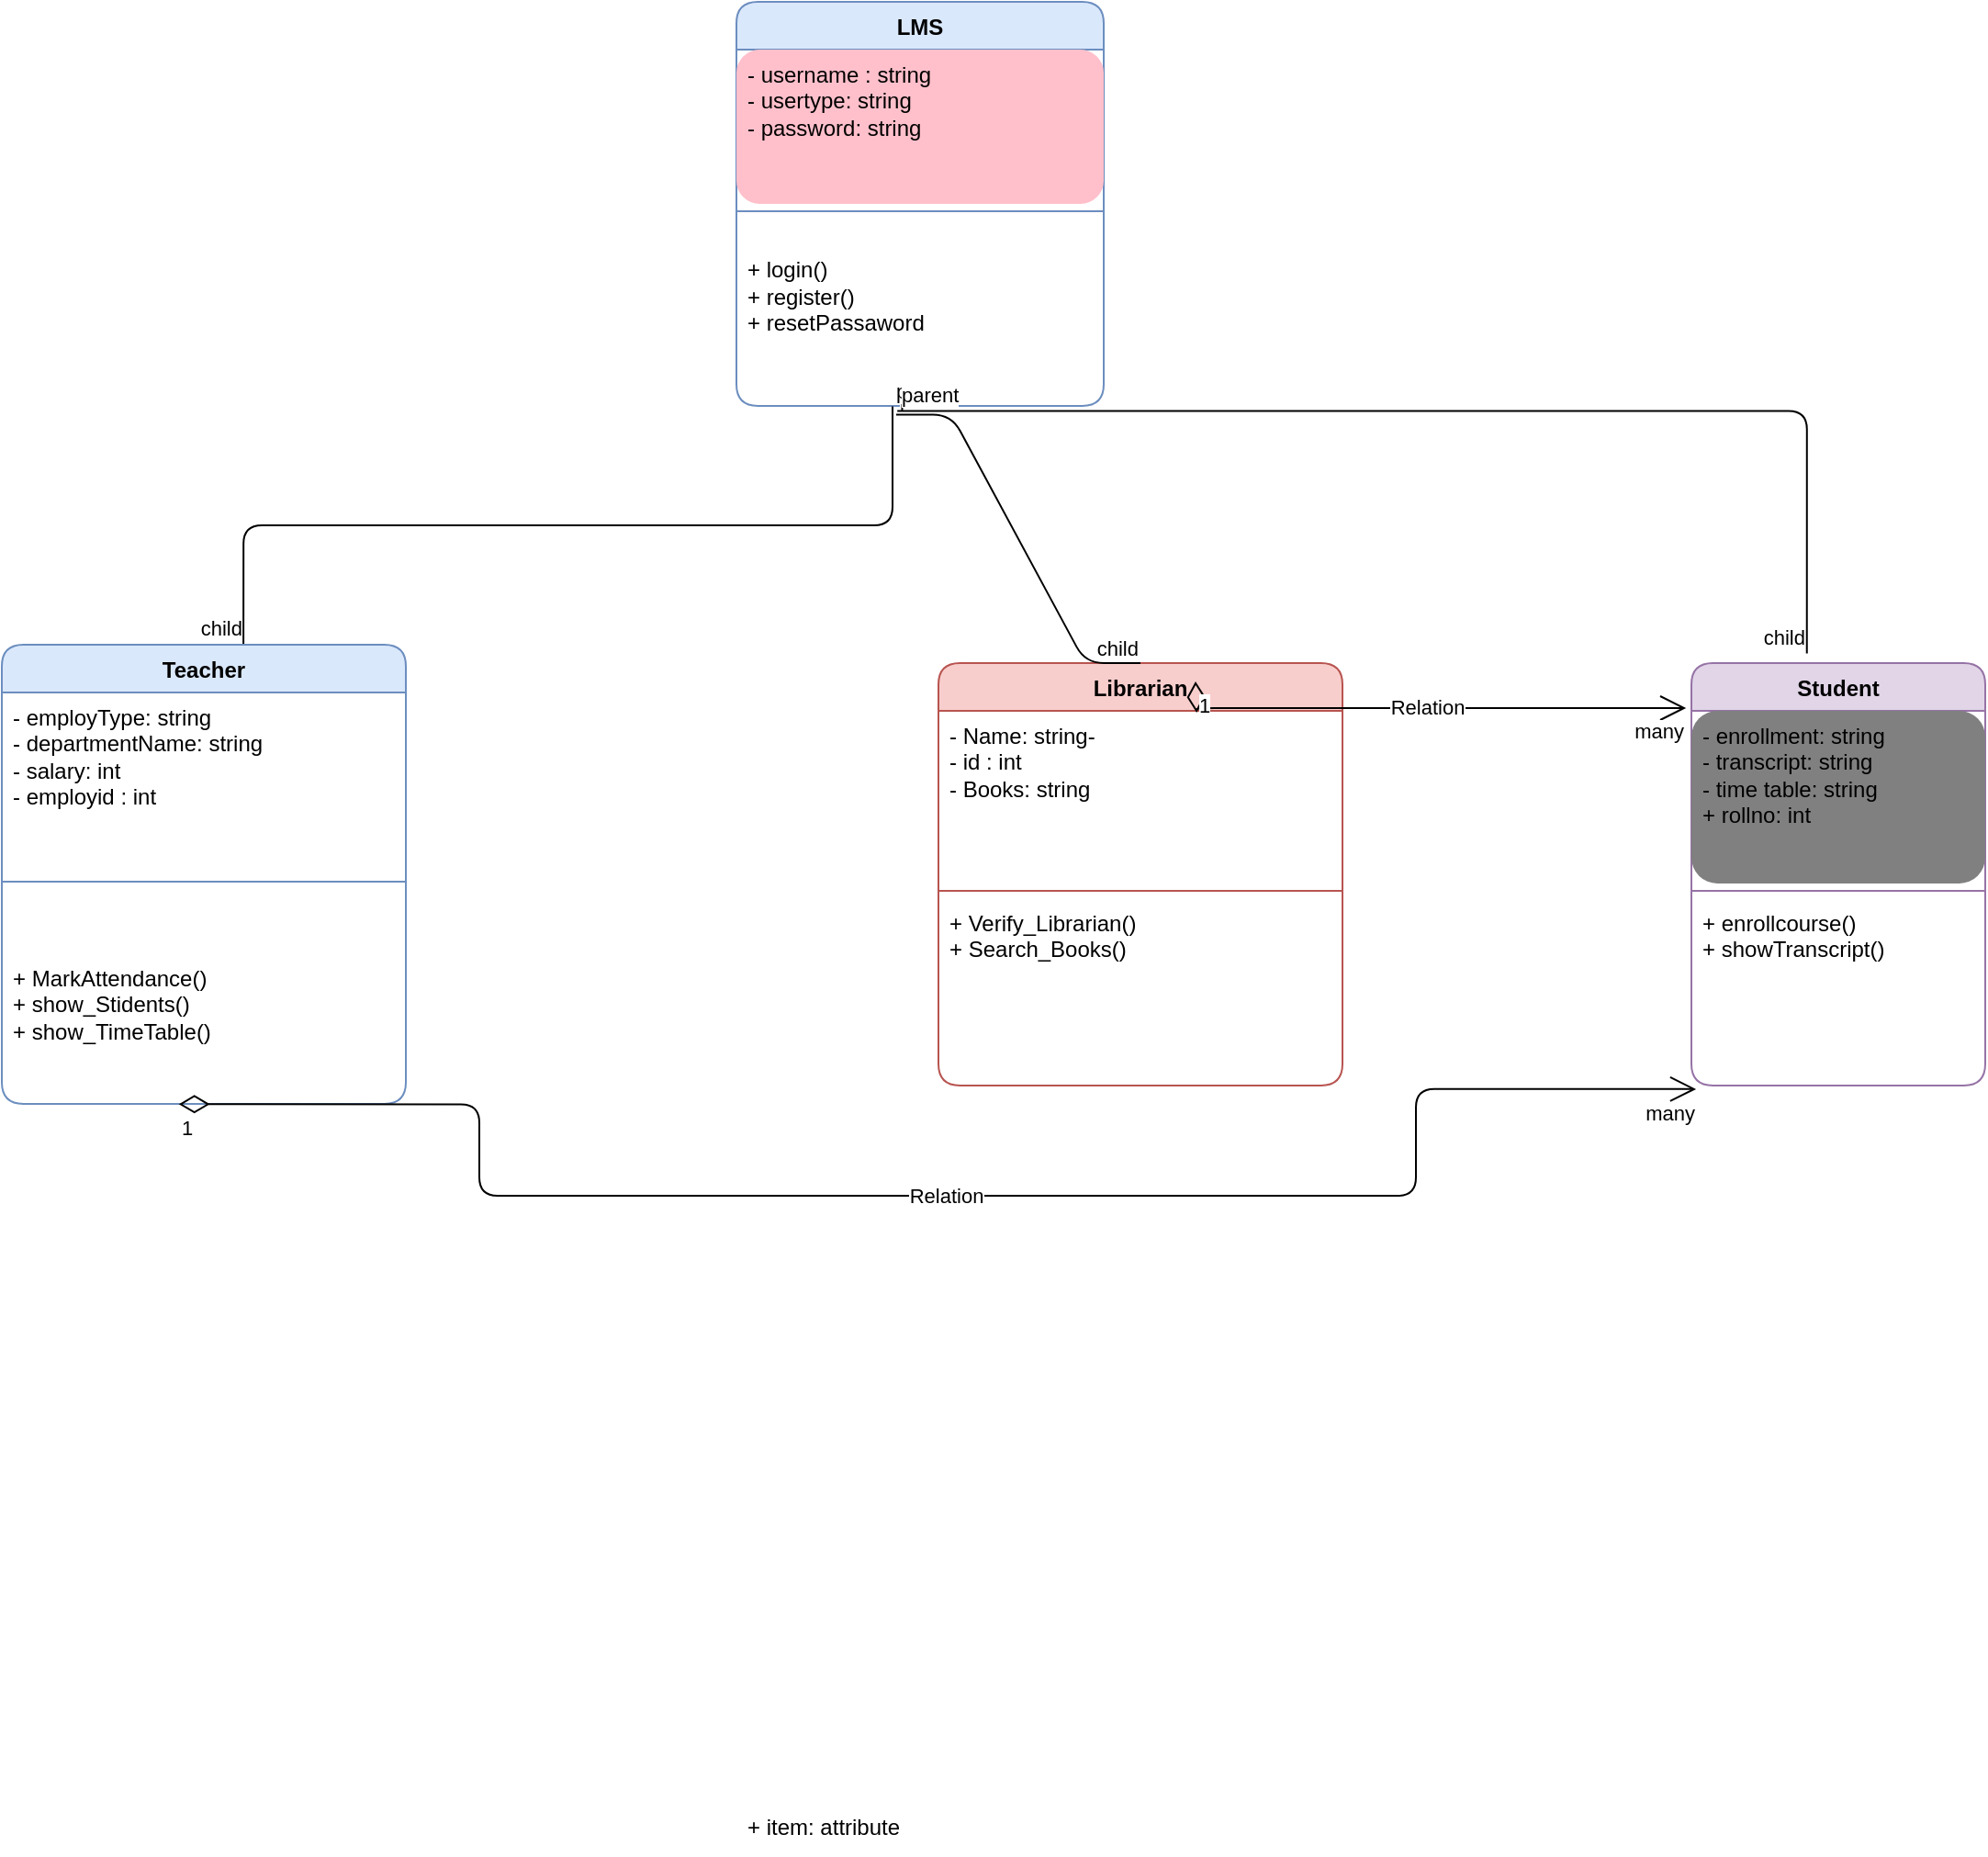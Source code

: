 <mxfile version="24.0.0" type="github">
  <diagram name="Page-1" id="w5yzDewN5VMTV_sw--1R">
    <mxGraphModel dx="2077" dy="667" grid="1" gridSize="10" guides="1" tooltips="1" connect="1" arrows="1" fold="1" page="1" pageScale="1" pageWidth="850" pageHeight="1100" background="#ffffff" math="0" shadow="0">
      <root>
        <mxCell id="0" />
        <mxCell id="1" parent="0" />
        <mxCell id="mcat0mCjyAcy-pCtZvBm-1" value="LMS" style="swimlane;fontStyle=1;align=center;verticalAlign=top;childLayout=stackLayout;horizontal=1;startSize=26;horizontalStack=0;resizeParent=1;resizeParentMax=0;resizeLast=0;collapsible=1;marginBottom=0;whiteSpace=wrap;html=1;fillColor=#dae8fc;strokeColor=#6c8ebf;rounded=1;" vertex="1" parent="1">
          <mxGeometry x="180" y="10" width="200" height="220" as="geometry" />
        </mxCell>
        <mxCell id="mcat0mCjyAcy-pCtZvBm-2" value="&lt;div&gt;- username : string&lt;/div&gt;&lt;div&gt;&lt;span style=&quot;background-color: initial;&quot;&gt;- usertype: string&lt;/span&gt;&lt;/div&gt;&lt;div&gt;&lt;span style=&quot;background-color: initial;&quot;&gt;- password: string&amp;nbsp;&amp;nbsp;&lt;/span&gt;&lt;/div&gt;" style="text;strokeColor=none;fillColor=pink&#xa;;align=left;verticalAlign=top;spacingLeft=4;spacingRight=4;overflow=hidden;rotatable=0;points=[[0,0.5],[1,0.5]];portConstraint=eastwest;whiteSpace=wrap;html=1;rounded=1;" vertex="1" parent="mcat0mCjyAcy-pCtZvBm-1">
          <mxGeometry y="26" width="200" height="84" as="geometry" />
        </mxCell>
        <mxCell id="mcat0mCjyAcy-pCtZvBm-3" value="" style="line;strokeWidth=1;fillColor=none;align=left;verticalAlign=middle;spacingTop=-1;spacingLeft=3;spacingRight=3;rotatable=0;labelPosition=right;points=[];portConstraint=eastwest;strokeColor=inherit;rounded=1;" vertex="1" parent="mcat0mCjyAcy-pCtZvBm-1">
          <mxGeometry y="110" width="200" height="8" as="geometry" />
        </mxCell>
        <mxCell id="mcat0mCjyAcy-pCtZvBm-4" value="&lt;br&gt;+ login()&lt;div&gt;+ register()&lt;/div&gt;&lt;div&gt;+ resetPassaword&lt;/div&gt;" style="text;strokeColor=none;fillColor=none;align=left;verticalAlign=top;spacingLeft=4;spacingRight=4;overflow=hidden;rotatable=0;points=[[0,0.5],[1,0.5]];portConstraint=eastwest;whiteSpace=wrap;html=1;rounded=1;" vertex="1" parent="mcat0mCjyAcy-pCtZvBm-1">
          <mxGeometry y="118" width="200" height="102" as="geometry" />
        </mxCell>
        <mxCell id="mcat0mCjyAcy-pCtZvBm-5" value="Student" style="swimlane;fontStyle=1;align=center;verticalAlign=top;childLayout=stackLayout;horizontal=1;startSize=26;horizontalStack=0;resizeParent=1;resizeParentMax=0;resizeLast=0;collapsible=1;marginBottom=0;whiteSpace=wrap;html=1;fillColor=#e1d5e7;strokeColor=#9673a6;rounded=1;" vertex="1" parent="1">
          <mxGeometry x="700" y="370" width="160" height="230" as="geometry" />
        </mxCell>
        <mxCell id="mcat0mCjyAcy-pCtZvBm-6" value="- enrollment: string&lt;div&gt;- transcript: string&lt;/div&gt;&lt;div&gt;- time table: string&lt;br&gt;&lt;div&gt;+ rollno: int&lt;/div&gt;&lt;/div&gt;" style="text;strokeColor=none;fillColor=grey;align=left;verticalAlign=top;spacingLeft=4;spacingRight=4;overflow=hidden;rotatable=0;points=[[0,0.5],[1,0.5]];portConstraint=eastwest;whiteSpace=wrap;html=1;rounded=1;" vertex="1" parent="mcat0mCjyAcy-pCtZvBm-5">
          <mxGeometry y="26" width="160" height="94" as="geometry" />
        </mxCell>
        <mxCell id="mcat0mCjyAcy-pCtZvBm-7" value="" style="line;strokeWidth=1;fillColor=none;align=left;verticalAlign=middle;spacingTop=-1;spacingLeft=3;spacingRight=3;rotatable=0;labelPosition=right;points=[];portConstraint=eastwest;strokeColor=inherit;rounded=1;" vertex="1" parent="mcat0mCjyAcy-pCtZvBm-5">
          <mxGeometry y="120" width="160" height="8" as="geometry" />
        </mxCell>
        <mxCell id="mcat0mCjyAcy-pCtZvBm-8" value="+ enrollcourse()&lt;div&gt;+ showTranscript()&lt;/div&gt;" style="text;strokeColor=none;fillColor=none;align=left;verticalAlign=top;spacingLeft=4;spacingRight=4;overflow=hidden;rotatable=0;points=[[0,0.5],[1,0.5]];portConstraint=eastwest;whiteSpace=wrap;html=1;rounded=1;" vertex="1" parent="mcat0mCjyAcy-pCtZvBm-5">
          <mxGeometry y="128" width="160" height="102" as="geometry" />
        </mxCell>
        <mxCell id="mcat0mCjyAcy-pCtZvBm-9" value="Teacher" style="swimlane;fontStyle=1;align=center;verticalAlign=top;childLayout=stackLayout;horizontal=1;startSize=26;horizontalStack=0;resizeParent=1;resizeParentMax=0;resizeLast=0;collapsible=1;marginBottom=0;whiteSpace=wrap;html=1;fillColor=#dae8fc;strokeColor=#6c8ebf;rounded=1;" vertex="1" parent="1">
          <mxGeometry x="-220" y="360" width="220" height="250" as="geometry" />
        </mxCell>
        <mxCell id="mcat0mCjyAcy-pCtZvBm-10" value="- employType: string&lt;div&gt;- departmentName: string&lt;/div&gt;&lt;div&gt;- salary: int&lt;/div&gt;&lt;div&gt;- employid : int&lt;/div&gt;&lt;div&gt;- employName: string&lt;/div&gt;" style="text;strokeColor=none;fillColor=none;align=left;verticalAlign=top;spacingLeft=4;spacingRight=4;overflow=hidden;rotatable=0;points=[[0,0.5],[1,0.5]];portConstraint=eastwest;whiteSpace=wrap;html=1;rounded=1;" vertex="1" parent="mcat0mCjyAcy-pCtZvBm-9">
          <mxGeometry y="26" width="220" height="64" as="geometry" />
        </mxCell>
        <mxCell id="mcat0mCjyAcy-pCtZvBm-11" value="" style="line;strokeWidth=1;fillColor=none;align=left;verticalAlign=middle;spacingTop=-1;spacingLeft=3;spacingRight=3;rotatable=0;labelPosition=right;points=[];portConstraint=eastwest;strokeColor=inherit;rounded=1;" vertex="1" parent="mcat0mCjyAcy-pCtZvBm-9">
          <mxGeometry y="90" width="220" height="78" as="geometry" />
        </mxCell>
        <mxCell id="mcat0mCjyAcy-pCtZvBm-12" value="+ MarkAttendance()&lt;div&gt;+ show_Stidents()&lt;/div&gt;&lt;div&gt;+ show_TimeTable()&lt;/div&gt;" style="text;strokeColor=none;fillColor=none;align=left;verticalAlign=top;spacingLeft=4;spacingRight=4;overflow=hidden;rotatable=0;points=[[0,0.5],[1,0.5]];portConstraint=eastwest;whiteSpace=wrap;html=1;rounded=1;" vertex="1" parent="mcat0mCjyAcy-pCtZvBm-9">
          <mxGeometry y="168" width="220" height="82" as="geometry" />
        </mxCell>
        <mxCell id="mcat0mCjyAcy-pCtZvBm-13" value="Librarian" style="swimlane;fontStyle=1;align=center;verticalAlign=top;childLayout=stackLayout;horizontal=1;startSize=26;horizontalStack=0;resizeParent=1;resizeParentMax=0;resizeLast=0;collapsible=1;marginBottom=0;whiteSpace=wrap;html=1;fillColor=#f8cecc;strokeColor=#b85450;rounded=1;" vertex="1" parent="1">
          <mxGeometry x="290" y="370" width="220" height="230" as="geometry" />
        </mxCell>
        <mxCell id="mcat0mCjyAcy-pCtZvBm-14" value="- Name: string-&lt;div&gt;&lt;span style=&quot;background-color: initial;&quot;&gt;- id : int&lt;/span&gt;&lt;div&gt;- Books: string&lt;/div&gt;&lt;/div&gt;" style="text;strokeColor=none;fillColor=none;align=left;verticalAlign=top;spacingLeft=4;spacingRight=4;overflow=hidden;rotatable=0;points=[[0,0.5],[1,0.5]];portConstraint=eastwest;whiteSpace=wrap;html=1;rounded=1;" vertex="1" parent="mcat0mCjyAcy-pCtZvBm-13">
          <mxGeometry y="26" width="220" height="94" as="geometry" />
        </mxCell>
        <mxCell id="mcat0mCjyAcy-pCtZvBm-15" value="" style="line;strokeWidth=1;fillColor=none;align=left;verticalAlign=middle;spacingTop=-1;spacingLeft=3;spacingRight=3;rotatable=0;labelPosition=right;points=[];portConstraint=eastwest;strokeColor=inherit;rounded=1;" vertex="1" parent="mcat0mCjyAcy-pCtZvBm-13">
          <mxGeometry y="120" width="220" height="8" as="geometry" />
        </mxCell>
        <mxCell id="mcat0mCjyAcy-pCtZvBm-16" value="+ Verify_Librarian()&lt;div&gt;+ Search_Books()&lt;/div&gt;" style="text;strokeColor=none;fillColor=none;align=left;verticalAlign=top;spacingLeft=4;spacingRight=4;overflow=hidden;rotatable=0;points=[[0,0.5],[1,0.5]];portConstraint=eastwest;whiteSpace=wrap;html=1;rounded=1;" vertex="1" parent="mcat0mCjyAcy-pCtZvBm-13">
          <mxGeometry y="128" width="220" height="102" as="geometry" />
        </mxCell>
        <mxCell id="mcat0mCjyAcy-pCtZvBm-22" value="" style="endArrow=none;html=1;edgeStyle=entityRelationEdgeStyle;rounded=1;exitX=0.435;exitY=1.046;exitDx=0;exitDy=0;exitPerimeter=0;entryX=0.5;entryY=0;entryDx=0;entryDy=0;" edge="1" parent="1" source="mcat0mCjyAcy-pCtZvBm-4" target="mcat0mCjyAcy-pCtZvBm-13">
          <mxGeometry relative="1" as="geometry">
            <mxPoint x="-10" y="300" as="sourcePoint" />
            <mxPoint x="330" y="360" as="targetPoint" />
          </mxGeometry>
        </mxCell>
        <mxCell id="mcat0mCjyAcy-pCtZvBm-23" value="parent" style="edgeLabel;resizable=0;html=1;align=left;verticalAlign=bottom;rounded=1;" connectable="0" vertex="1" parent="mcat0mCjyAcy-pCtZvBm-22">
          <mxGeometry x="-1" relative="1" as="geometry" />
        </mxCell>
        <mxCell id="mcat0mCjyAcy-pCtZvBm-24" value="child" style="edgeLabel;resizable=0;html=1;align=right;verticalAlign=bottom;rounded=1;" connectable="0" vertex="1" parent="mcat0mCjyAcy-pCtZvBm-22">
          <mxGeometry x="1" relative="1" as="geometry" />
        </mxCell>
        <mxCell id="mcat0mCjyAcy-pCtZvBm-25" value="" style="endArrow=none;html=1;edgeStyle=orthogonalEdgeStyle;rounded=1;exitX=0.425;exitY=1.002;exitDx=0;exitDy=0;exitPerimeter=0;entryX=0.598;entryY=-0.002;entryDx=0;entryDy=0;entryPerimeter=0;" edge="1" parent="1" source="mcat0mCjyAcy-pCtZvBm-4" target="mcat0mCjyAcy-pCtZvBm-9">
          <mxGeometry relative="1" as="geometry">
            <mxPoint x="211" y="240" as="sourcePoint" />
            <mxPoint x="60" y="360" as="targetPoint" />
          </mxGeometry>
        </mxCell>
        <mxCell id="mcat0mCjyAcy-pCtZvBm-26" value="parent" style="edgeLabel;resizable=0;html=1;align=left;verticalAlign=bottom;rounded=1;" connectable="0" vertex="1" parent="mcat0mCjyAcy-pCtZvBm-25">
          <mxGeometry x="-1" relative="1" as="geometry" />
        </mxCell>
        <mxCell id="mcat0mCjyAcy-pCtZvBm-27" value="child" style="edgeLabel;resizable=0;html=1;align=right;verticalAlign=bottom;rounded=1;" connectable="0" vertex="1" parent="mcat0mCjyAcy-pCtZvBm-25">
          <mxGeometry x="1" relative="1" as="geometry" />
        </mxCell>
        <mxCell id="mcat0mCjyAcy-pCtZvBm-28" value="" style="endArrow=none;html=1;edgeStyle=orthogonalEdgeStyle;rounded=1;exitX=0.438;exitY=1.027;exitDx=0;exitDy=0;exitPerimeter=0;entryX=0.393;entryY=-0.023;entryDx=0;entryDy=0;entryPerimeter=0;" edge="1" parent="1" source="mcat0mCjyAcy-pCtZvBm-4" target="mcat0mCjyAcy-pCtZvBm-5">
          <mxGeometry relative="1" as="geometry">
            <mxPoint x="221" y="260" as="sourcePoint" />
            <mxPoint x="560" y="360" as="targetPoint" />
          </mxGeometry>
        </mxCell>
        <mxCell id="mcat0mCjyAcy-pCtZvBm-29" value="parent" style="edgeLabel;resizable=0;html=1;align=left;verticalAlign=bottom;rounded=1;" connectable="0" vertex="1" parent="mcat0mCjyAcy-pCtZvBm-28">
          <mxGeometry x="-1" relative="1" as="geometry" />
        </mxCell>
        <mxCell id="mcat0mCjyAcy-pCtZvBm-30" value="child" style="edgeLabel;resizable=0;html=1;align=right;verticalAlign=bottom;rounded=1;" connectable="0" vertex="1" parent="mcat0mCjyAcy-pCtZvBm-28">
          <mxGeometry x="1" relative="1" as="geometry" />
        </mxCell>
        <mxCell id="mcat0mCjyAcy-pCtZvBm-31" value="Relation" style="endArrow=open;html=1;endSize=12;startArrow=diamondThin;startSize=14;startFill=0;edgeStyle=orthogonalEdgeStyle;rounded=1;entryX=-0.018;entryY=-0.016;entryDx=0;entryDy=0;entryPerimeter=0;" edge="1" parent="1" target="mcat0mCjyAcy-pCtZvBm-6">
          <mxGeometry relative="1" as="geometry">
            <mxPoint x="430" y="380" as="sourcePoint" />
            <mxPoint x="590" y="380" as="targetPoint" />
          </mxGeometry>
        </mxCell>
        <mxCell id="mcat0mCjyAcy-pCtZvBm-32" value="1" style="edgeLabel;resizable=0;html=1;align=left;verticalAlign=top;rounded=1;" connectable="0" vertex="1" parent="mcat0mCjyAcy-pCtZvBm-31">
          <mxGeometry x="-1" relative="1" as="geometry" />
        </mxCell>
        <mxCell id="mcat0mCjyAcy-pCtZvBm-33" value="many" style="edgeLabel;resizable=0;html=1;align=right;verticalAlign=top;rounded=1;" connectable="0" vertex="1" parent="mcat0mCjyAcy-pCtZvBm-31">
          <mxGeometry x="1" relative="1" as="geometry" />
        </mxCell>
        <mxCell id="mcat0mCjyAcy-pCtZvBm-34" value="Relation" style="endArrow=open;html=1;endSize=12;startArrow=diamondThin;startSize=14;startFill=0;edgeStyle=orthogonalEdgeStyle;rounded=1;exitX=0.438;exitY=1.002;exitDx=0;exitDy=0;exitPerimeter=0;entryX=0.016;entryY=1.019;entryDx=0;entryDy=0;entryPerimeter=0;" edge="1" parent="1" source="mcat0mCjyAcy-pCtZvBm-12" target="mcat0mCjyAcy-pCtZvBm-8">
          <mxGeometry relative="1" as="geometry">
            <mxPoint x="90" y="640" as="sourcePoint" />
            <mxPoint x="550" y="610.534" as="targetPoint" />
            <Array as="points">
              <mxPoint x="40" y="660" />
              <mxPoint x="550" y="660" />
              <mxPoint x="550" y="602" />
            </Array>
          </mxGeometry>
        </mxCell>
        <mxCell id="mcat0mCjyAcy-pCtZvBm-35" value="1" style="edgeLabel;resizable=0;html=1;align=left;verticalAlign=top;rounded=1;" connectable="0" vertex="1" parent="mcat0mCjyAcy-pCtZvBm-34">
          <mxGeometry x="-1" relative="1" as="geometry" />
        </mxCell>
        <mxCell id="mcat0mCjyAcy-pCtZvBm-36" value="many" style="edgeLabel;resizable=0;html=1;align=right;verticalAlign=top;rounded=1;" connectable="0" vertex="1" parent="mcat0mCjyAcy-pCtZvBm-34">
          <mxGeometry x="1" relative="1" as="geometry" />
        </mxCell>
        <mxCell id="mcat0mCjyAcy-pCtZvBm-39" value="+ item: attribute" style="text;strokeColor=none;fillColor=none;align=left;verticalAlign=top;spacingLeft=4;spacingRight=4;overflow=hidden;rotatable=0;points=[[0,0.5],[1,0.5]];portConstraint=eastwest;whiteSpace=wrap;html=1;fontFamily=Helvetica;fontSize=12;fontColor=default;rounded=1;" vertex="1" parent="1">
          <mxGeometry x="180" y="990" width="100" height="26" as="geometry" />
        </mxCell>
      </root>
    </mxGraphModel>
  </diagram>
</mxfile>
